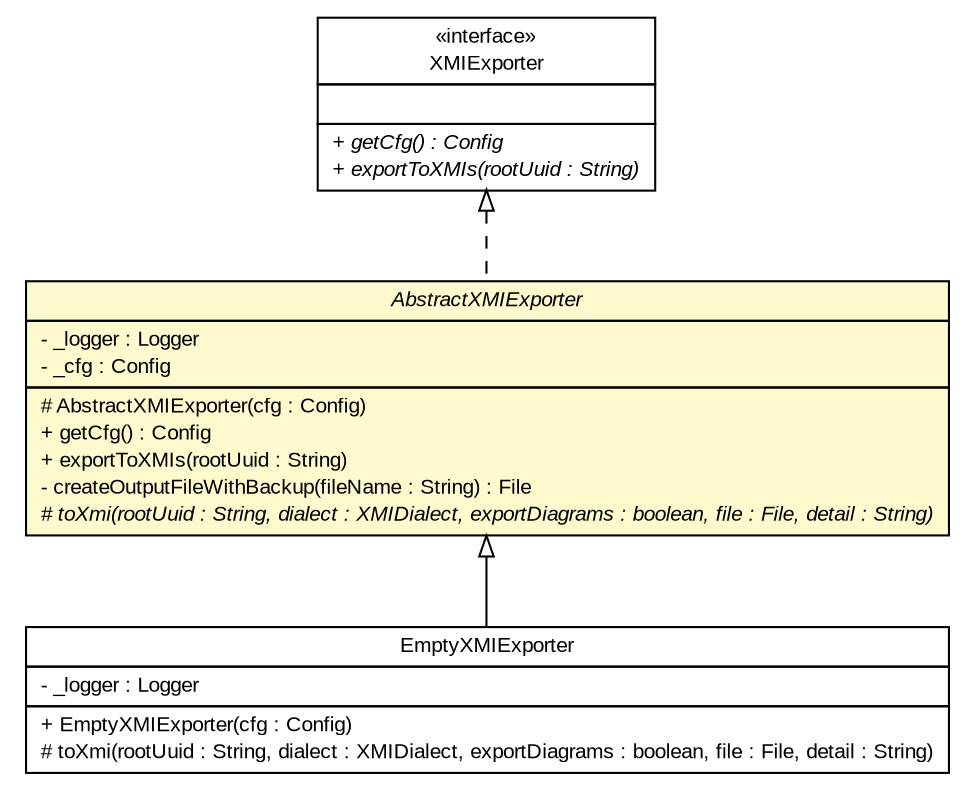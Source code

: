 #!/usr/local/bin/dot
#
# Class diagram 
# Generated by UMLGraph version R5_6_6-6-g3bdff0 (http://www.umlgraph.org/)
#

digraph G {
	edge [fontname="arial",fontsize=10,labelfontname="arial",labelfontsize=10];
	node [fontname="arial",fontsize=10,shape=plaintext];
	nodesep=0.25;
	ranksep=0.5;
	// org.tanjakostic.jcleancim.builder.XMIExporter
	c21903 [label=<<table title="org.tanjakostic.jcleancim.builder.XMIExporter" border="0" cellborder="1" cellspacing="0" cellpadding="2" port="p" href="./XMIExporter.html">
		<tr><td><table border="0" cellspacing="0" cellpadding="1">
<tr><td align="center" balign="center"> &#171;interface&#187; </td></tr>
<tr><td align="center" balign="center"> XMIExporter </td></tr>
		</table></td></tr>
		<tr><td><table border="0" cellspacing="0" cellpadding="1">
<tr><td align="left" balign="left">  </td></tr>
		</table></td></tr>
		<tr><td><table border="0" cellspacing="0" cellpadding="1">
<tr><td align="left" balign="left"><font face="Arial Italic" point-size="10.0"> + getCfg() : Config </font></td></tr>
<tr><td align="left" balign="left"><font face="Arial Italic" point-size="10.0"> + exportToXMIs(rootUuid : String) </font></td></tr>
		</table></td></tr>
		</table>>, URL="./XMIExporter.html", fontname="arial", fontcolor="black", fontsize=10.0];
	// org.tanjakostic.jcleancim.builder.EmptyXMIExporter
	c21906 [label=<<table title="org.tanjakostic.jcleancim.builder.EmptyXMIExporter" border="0" cellborder="1" cellspacing="0" cellpadding="2" port="p" href="./EmptyXMIExporter.html">
		<tr><td><table border="0" cellspacing="0" cellpadding="1">
<tr><td align="center" balign="center"> EmptyXMIExporter </td></tr>
		</table></td></tr>
		<tr><td><table border="0" cellspacing="0" cellpadding="1">
<tr><td align="left" balign="left"> - _logger : Logger </td></tr>
		</table></td></tr>
		<tr><td><table border="0" cellspacing="0" cellpadding="1">
<tr><td align="left" balign="left"> + EmptyXMIExporter(cfg : Config) </td></tr>
<tr><td align="left" balign="left"> # toXmi(rootUuid : String, dialect : XMIDialect, exportDiagrams : boolean, file : File, detail : String) </td></tr>
		</table></td></tr>
		</table>>, URL="./EmptyXMIExporter.html", fontname="arial", fontcolor="black", fontsize=10.0];
	// org.tanjakostic.jcleancim.builder.AbstractXMIExporter
	c21910 [label=<<table title="org.tanjakostic.jcleancim.builder.AbstractXMIExporter" border="0" cellborder="1" cellspacing="0" cellpadding="2" port="p" bgcolor="lemonChiffon" href="./AbstractXMIExporter.html">
		<tr><td><table border="0" cellspacing="0" cellpadding="1">
<tr><td align="center" balign="center"><font face="Arial Italic"> AbstractXMIExporter </font></td></tr>
		</table></td></tr>
		<tr><td><table border="0" cellspacing="0" cellpadding="1">
<tr><td align="left" balign="left"> - _logger : Logger </td></tr>
<tr><td align="left" balign="left"> - _cfg : Config </td></tr>
		</table></td></tr>
		<tr><td><table border="0" cellspacing="0" cellpadding="1">
<tr><td align="left" balign="left"> # AbstractXMIExporter(cfg : Config) </td></tr>
<tr><td align="left" balign="left"> + getCfg() : Config </td></tr>
<tr><td align="left" balign="left"> + exportToXMIs(rootUuid : String) </td></tr>
<tr><td align="left" balign="left"> - createOutputFileWithBackup(fileName : String) : File </td></tr>
<tr><td align="left" balign="left"><font face="Arial Italic" point-size="10.0"> # toXmi(rootUuid : String, dialect : XMIDialect, exportDiagrams : boolean, file : File, detail : String) </font></td></tr>
		</table></td></tr>
		</table>>, URL="./AbstractXMIExporter.html", fontname="arial", fontcolor="black", fontsize=10.0];
	//org.tanjakostic.jcleancim.builder.EmptyXMIExporter extends org.tanjakostic.jcleancim.builder.AbstractXMIExporter
	c21910:p -> c21906:p [dir=back,arrowtail=empty];
	//org.tanjakostic.jcleancim.builder.AbstractXMIExporter implements org.tanjakostic.jcleancim.builder.XMIExporter
	c21903:p -> c21910:p [dir=back,arrowtail=empty,style=dashed];
}

